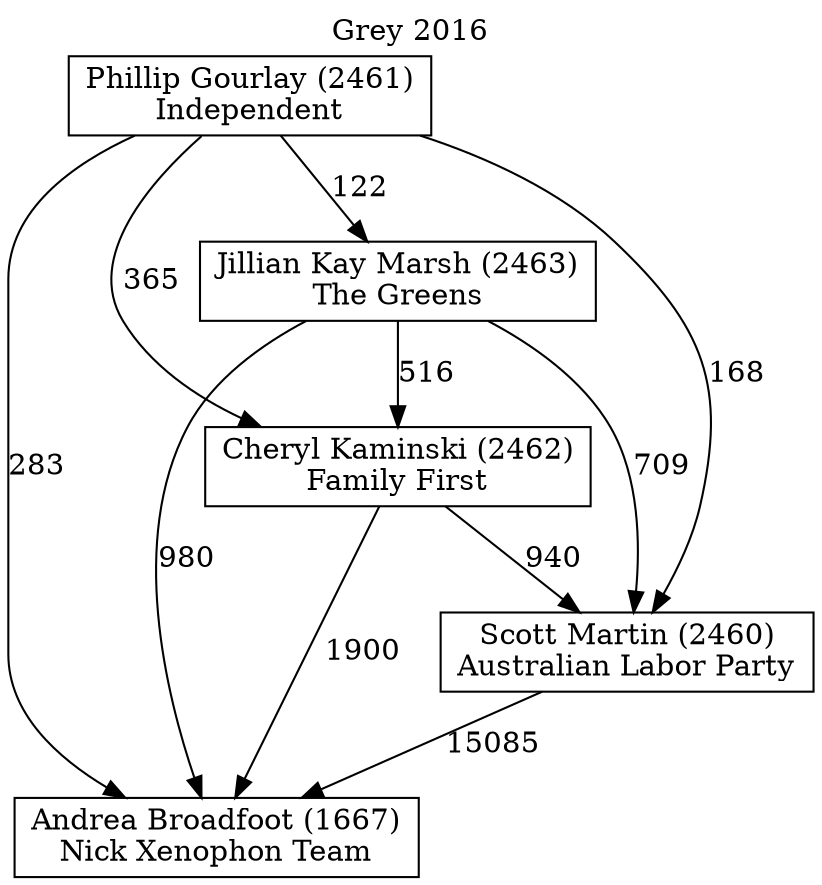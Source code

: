 // House preference flow
digraph "Andrea Broadfoot (1667)_Grey_2016" {
	graph [label="Grey 2016" labelloc=t mclimit=10]
	node [shape=box]
	"Andrea Broadfoot (1667)" [label="Andrea Broadfoot (1667)
Nick Xenophon Team"]
	"Phillip Gourlay (2461)" [label="Phillip Gourlay (2461)
Independent"]
	"Scott Martin (2460)" [label="Scott Martin (2460)
Australian Labor Party"]
	"Jillian Kay Marsh (2463)" [label="Jillian Kay Marsh (2463)
The Greens"]
	"Cheryl Kaminski (2462)" [label="Cheryl Kaminski (2462)
Family First"]
	"Jillian Kay Marsh (2463)" -> "Scott Martin (2460)" [label=709]
	"Jillian Kay Marsh (2463)" -> "Andrea Broadfoot (1667)" [label=980]
	"Cheryl Kaminski (2462)" -> "Andrea Broadfoot (1667)" [label=1900]
	"Phillip Gourlay (2461)" -> "Scott Martin (2460)" [label=168]
	"Phillip Gourlay (2461)" -> "Andrea Broadfoot (1667)" [label=283]
	"Scott Martin (2460)" -> "Andrea Broadfoot (1667)" [label=15085]
	"Phillip Gourlay (2461)" -> "Cheryl Kaminski (2462)" [label=365]
	"Jillian Kay Marsh (2463)" -> "Cheryl Kaminski (2462)" [label=516]
	"Cheryl Kaminski (2462)" -> "Scott Martin (2460)" [label=940]
	"Phillip Gourlay (2461)" -> "Jillian Kay Marsh (2463)" [label=122]
}
